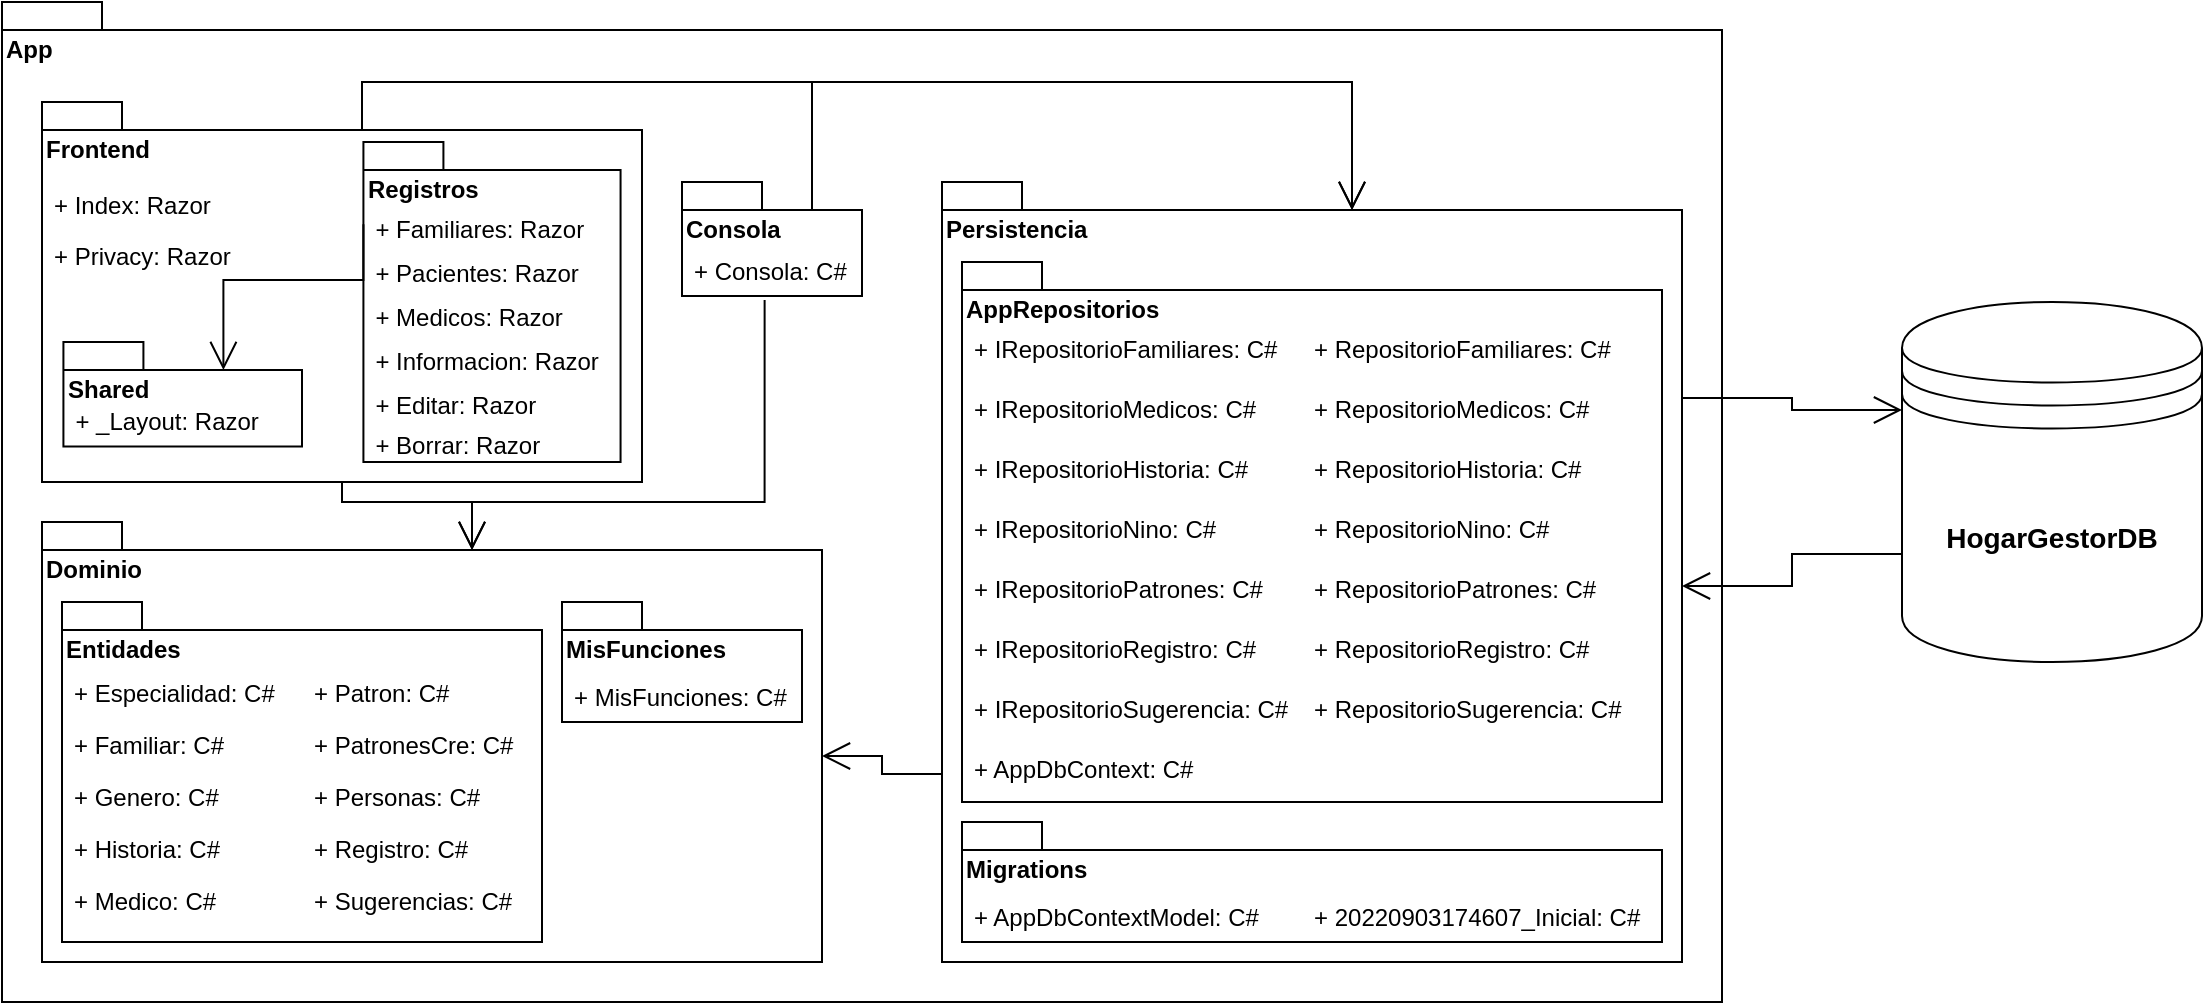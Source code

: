 <mxfile version="20.2.8" type="device"><diagram name="Page-1" id="b5b7bab2-c9e2-2cf4-8b2a-24fd1a2a6d21"><mxGraphModel dx="1148" dy="1360" grid="1" gridSize="10" guides="1" tooltips="1" connect="1" arrows="1" fold="1" page="1" pageScale="1" pageWidth="1400" pageHeight="850" background="none" math="0" shadow="0"><root><mxCell id="0"/><mxCell id="1" parent="0"/><mxCell id="ND1GNQsgHnfWIWmhhfNs-6" value="App" style="shape=folder;fontStyle=1;spacingTop=10;tabWidth=40;tabHeight=14;tabPosition=left;html=1;verticalAlign=top;align=left;horizontal=1;fontSize=12;labelPosition=center;verticalLabelPosition=middle;" parent="1" vertex="1"><mxGeometry x="40" y="-800" width="860" height="500" as="geometry"/></mxCell><mxCell id="ND1GNQsgHnfWIWmhhfNs-27" value="" style="group" parent="1" vertex="1" connectable="0"><mxGeometry x="380" y="-710" width="90" height="57" as="geometry"/></mxCell><mxCell id="ND1GNQsgHnfWIWmhhfNs-46" value="" style="group" parent="ND1GNQsgHnfWIWmhhfNs-27" vertex="1" connectable="0"><mxGeometry width="90" height="57" as="geometry"/></mxCell><mxCell id="ND1GNQsgHnfWIWmhhfNs-5" value="Consola" style="shape=folder;fontStyle=1;spacingTop=10;tabWidth=40;tabHeight=14;tabPosition=left;html=1;verticalAlign=top;align=left;" parent="ND1GNQsgHnfWIWmhhfNs-46" vertex="1"><mxGeometry width="90" height="57" as="geometry"/></mxCell><mxCell id="ND1GNQsgHnfWIWmhhfNs-26" value="+ Consola: C#" style="text;strokeColor=none;fillColor=none;align=left;verticalAlign=top;spacingLeft=4;spacingRight=4;overflow=hidden;rotatable=0;points=[[0,0.5],[1,0.5]];portConstraint=eastwest;fontSize=12;" parent="ND1GNQsgHnfWIWmhhfNs-46" vertex="1"><mxGeometry y="31" width="90" height="26" as="geometry"/></mxCell><mxCell id="ND1GNQsgHnfWIWmhhfNs-44" value="" style="group" parent="1" vertex="1" connectable="0"><mxGeometry x="60" y="-540" width="390" height="220" as="geometry"/></mxCell><mxCell id="ND1GNQsgHnfWIWmhhfNs-3" value="Dominio" style="shape=folder;fontStyle=1;spacingTop=10;tabWidth=40;tabHeight=14;tabPosition=left;html=1;verticalAlign=top;align=left;" parent="ND1GNQsgHnfWIWmhhfNs-44" vertex="1"><mxGeometry width="390" height="220" as="geometry"/></mxCell><mxCell id="ND1GNQsgHnfWIWmhhfNs-40" value="" style="group" parent="ND1GNQsgHnfWIWmhhfNs-44" vertex="1" connectable="0"><mxGeometry x="10" y="40" width="240" height="170" as="geometry"/></mxCell><mxCell id="ND1GNQsgHnfWIWmhhfNs-28" value="Entidades" style="shape=folder;fontStyle=1;spacingTop=10;tabWidth=40;tabHeight=14;tabPosition=left;html=1;fontSize=12;verticalAlign=top;align=left;" parent="ND1GNQsgHnfWIWmhhfNs-40" vertex="1"><mxGeometry width="240" height="170" as="geometry"/></mxCell><mxCell id="ND1GNQsgHnfWIWmhhfNs-29" value="+ Especialidad: C#" style="text;strokeColor=none;fillColor=none;align=left;verticalAlign=top;spacingLeft=4;spacingRight=4;overflow=hidden;rotatable=0;points=[[0,0.5],[1,0.5]];portConstraint=eastwest;fontSize=12;" parent="ND1GNQsgHnfWIWmhhfNs-40" vertex="1"><mxGeometry y="32" width="120" height="26" as="geometry"/></mxCell><mxCell id="ND1GNQsgHnfWIWmhhfNs-31" value="+ Familiar: C#" style="text;strokeColor=none;fillColor=none;align=left;verticalAlign=top;spacingLeft=4;spacingRight=4;overflow=hidden;rotatable=0;points=[[0,0.5],[1,0.5]];portConstraint=eastwest;fontSize=12;" parent="ND1GNQsgHnfWIWmhhfNs-40" vertex="1"><mxGeometry y="58" width="120" height="26" as="geometry"/></mxCell><mxCell id="ND1GNQsgHnfWIWmhhfNs-32" value="+ Genero: C#" style="text;strokeColor=none;fillColor=none;align=left;verticalAlign=top;spacingLeft=4;spacingRight=4;overflow=hidden;rotatable=0;points=[[0,0.5],[1,0.5]];portConstraint=eastwest;fontSize=12;" parent="ND1GNQsgHnfWIWmhhfNs-40" vertex="1"><mxGeometry y="84" width="120" height="26" as="geometry"/></mxCell><mxCell id="ND1GNQsgHnfWIWmhhfNs-33" value="+ Historia: C#" style="text;strokeColor=none;fillColor=none;align=left;verticalAlign=top;spacingLeft=4;spacingRight=4;overflow=hidden;rotatable=0;points=[[0,0.5],[1,0.5]];portConstraint=eastwest;fontSize=12;" parent="ND1GNQsgHnfWIWmhhfNs-40" vertex="1"><mxGeometry y="110" width="120" height="26" as="geometry"/></mxCell><mxCell id="ND1GNQsgHnfWIWmhhfNs-34" value="+ Medico: C#" style="text;strokeColor=none;fillColor=none;align=left;verticalAlign=top;spacingLeft=4;spacingRight=4;overflow=hidden;rotatable=0;points=[[0,0.5],[1,0.5]];portConstraint=eastwest;fontSize=12;" parent="ND1GNQsgHnfWIWmhhfNs-40" vertex="1"><mxGeometry y="136" width="120" height="26" as="geometry"/></mxCell><mxCell id="ND1GNQsgHnfWIWmhhfNs-35" value="+ Patron: C#" style="text;strokeColor=none;fillColor=none;align=left;verticalAlign=top;spacingLeft=4;spacingRight=4;overflow=hidden;rotatable=0;points=[[0,0.5],[1,0.5]];portConstraint=eastwest;fontSize=12;" parent="ND1GNQsgHnfWIWmhhfNs-40" vertex="1"><mxGeometry x="120" y="32" width="120" height="26" as="geometry"/></mxCell><mxCell id="ND1GNQsgHnfWIWmhhfNs-36" value="+ PatronesCre: C#" style="text;strokeColor=none;fillColor=none;align=left;verticalAlign=top;spacingLeft=4;spacingRight=4;overflow=hidden;rotatable=0;points=[[0,0.5],[1,0.5]];portConstraint=eastwest;fontSize=12;" parent="ND1GNQsgHnfWIWmhhfNs-40" vertex="1"><mxGeometry x="120" y="58" width="120" height="26" as="geometry"/></mxCell><mxCell id="ND1GNQsgHnfWIWmhhfNs-37" value="+ Personas: C#" style="text;strokeColor=none;fillColor=none;align=left;verticalAlign=top;spacingLeft=4;spacingRight=4;overflow=hidden;rotatable=0;points=[[0,0.5],[1,0.5]];portConstraint=eastwest;fontSize=12;" parent="ND1GNQsgHnfWIWmhhfNs-40" vertex="1"><mxGeometry x="120" y="84" width="120" height="26" as="geometry"/></mxCell><mxCell id="ND1GNQsgHnfWIWmhhfNs-38" value="+ Registro: C#" style="text;strokeColor=none;fillColor=none;align=left;verticalAlign=top;spacingLeft=4;spacingRight=4;overflow=hidden;rotatable=0;points=[[0,0.5],[1,0.5]];portConstraint=eastwest;fontSize=12;" parent="ND1GNQsgHnfWIWmhhfNs-40" vertex="1"><mxGeometry x="120" y="110" width="120" height="26" as="geometry"/></mxCell><mxCell id="ND1GNQsgHnfWIWmhhfNs-39" value="+ Sugerencias: C#" style="text;strokeColor=none;fillColor=none;align=left;verticalAlign=top;spacingLeft=4;spacingRight=4;overflow=hidden;rotatable=0;points=[[0,0.5],[1,0.5]];portConstraint=eastwest;fontSize=12;" parent="ND1GNQsgHnfWIWmhhfNs-40" vertex="1"><mxGeometry x="120" y="136" width="120" height="26" as="geometry"/></mxCell><mxCell id="ND1GNQsgHnfWIWmhhfNs-43" value="" style="group" parent="ND1GNQsgHnfWIWmhhfNs-44" vertex="1" connectable="0"><mxGeometry x="260" y="40" width="120" height="60" as="geometry"/></mxCell><mxCell id="ND1GNQsgHnfWIWmhhfNs-41" value="MisFunciones" style="shape=folder;fontStyle=1;spacingTop=10;tabWidth=40;tabHeight=14;tabPosition=left;html=1;fontSize=12;verticalAlign=top;align=left;" parent="ND1GNQsgHnfWIWmhhfNs-43" vertex="1"><mxGeometry width="120" height="60" as="geometry"/></mxCell><mxCell id="ND1GNQsgHnfWIWmhhfNs-42" value="+ MisFunciones: C#" style="text;strokeColor=none;fillColor=none;align=left;verticalAlign=top;spacingLeft=4;spacingRight=4;overflow=hidden;rotatable=0;points=[[0,0.5],[1,0.5]];portConstraint=eastwest;fontSize=12;" parent="ND1GNQsgHnfWIWmhhfNs-43" vertex="1"><mxGeometry y="34" width="120" height="26" as="geometry"/></mxCell><mxCell id="ND1GNQsgHnfWIWmhhfNs-45" value="" style="group" parent="1" vertex="1" connectable="0"><mxGeometry x="60" y="-750" width="300" height="190" as="geometry"/></mxCell><mxCell id="ND1GNQsgHnfWIWmhhfNs-2" value="Frontend" style="shape=folder;fontStyle=1;spacingTop=10;tabWidth=40;tabHeight=14;tabPosition=left;html=1;verticalAlign=top;align=left;horizontal=1;fontSize=12;labelPosition=center;verticalLabelPosition=middle;" parent="ND1GNQsgHnfWIWmhhfNs-45" vertex="1"><mxGeometry width="300" height="190" as="geometry"/></mxCell><mxCell id="ND1GNQsgHnfWIWmhhfNs-18" value="" style="group" parent="ND1GNQsgHnfWIWmhhfNs-45" vertex="1" connectable="0"><mxGeometry x="160.71" y="30" width="128.57" height="150.0" as="geometry"/></mxCell><mxCell id="ND1GNQsgHnfWIWmhhfNs-7" value="Registros" style="shape=folder;fontStyle=1;spacingTop=10;tabWidth=40;tabHeight=14;tabPosition=left;html=1;fontSize=12;verticalAlign=top;align=left;" parent="ND1GNQsgHnfWIWmhhfNs-18" vertex="1"><mxGeometry y="-10" width="128.57" height="160" as="geometry"/></mxCell><mxCell id="ND1GNQsgHnfWIWmhhfNs-15" value="+ Familiares: Razor" style="text;strokeColor=none;fillColor=none;align=left;verticalAlign=top;spacingLeft=4;spacingRight=4;overflow=hidden;rotatable=0;points=[[0,0.5],[1,0.5]];portConstraint=eastwest;fontSize=12;" parent="ND1GNQsgHnfWIWmhhfNs-18" vertex="1"><mxGeometry y="20" width="128.57" height="22.15" as="geometry"/></mxCell><mxCell id="ND1GNQsgHnfWIWmhhfNs-16" value="+ Pacientes: Razor" style="text;strokeColor=none;fillColor=none;align=left;verticalAlign=top;spacingLeft=4;spacingRight=4;overflow=hidden;rotatable=0;points=[[0,0.5],[1,0.5]];portConstraint=eastwest;fontSize=12;" parent="ND1GNQsgHnfWIWmhhfNs-18" vertex="1"><mxGeometry y="42.15" width="128.57" height="25.7" as="geometry"/></mxCell><mxCell id="ND1GNQsgHnfWIWmhhfNs-17" value="+ Medicos: Razor" style="text;strokeColor=none;fillColor=none;align=left;verticalAlign=top;spacingLeft=4;spacingRight=4;overflow=hidden;rotatable=0;points=[[0,0.5],[1,0.5]];portConstraint=eastwest;fontSize=12;" parent="ND1GNQsgHnfWIWmhhfNs-18" vertex="1"><mxGeometry y="63.97" width="128.57" height="22.06" as="geometry"/></mxCell><mxCell id="JrR53Jv6-Bd5CIOE4aYi-1" value="+ Informacion: Razor" style="text;strokeColor=none;fillColor=none;align=left;verticalAlign=top;spacingLeft=4;spacingRight=4;overflow=hidden;rotatable=0;points=[[0,0.5],[1,0.5]];portConstraint=eastwest;fontSize=12;" vertex="1" parent="ND1GNQsgHnfWIWmhhfNs-18"><mxGeometry y="86.03" width="128.57" height="22.06" as="geometry"/></mxCell><mxCell id="JrR53Jv6-Bd5CIOE4aYi-2" value="+ Editar: Razor" style="text;strokeColor=none;fillColor=none;align=left;verticalAlign=top;spacingLeft=4;spacingRight=4;overflow=hidden;rotatable=0;points=[[0,0.5],[1,0.5]];portConstraint=eastwest;fontSize=12;" vertex="1" parent="ND1GNQsgHnfWIWmhhfNs-18"><mxGeometry y="108.09" width="128.57" height="22.06" as="geometry"/></mxCell><mxCell id="JrR53Jv6-Bd5CIOE4aYi-3" value="+ Borrar: Razor" style="text;strokeColor=none;fillColor=none;align=left;verticalAlign=top;spacingLeft=4;spacingRight=4;overflow=hidden;rotatable=0;points=[[0,0.5],[1,0.5]];portConstraint=eastwest;fontSize=12;" vertex="1" parent="ND1GNQsgHnfWIWmhhfNs-18"><mxGeometry y="127.94" width="128.57" height="22.06" as="geometry"/></mxCell><mxCell id="ND1GNQsgHnfWIWmhhfNs-19" value="+ Index: Razor" style="text;strokeColor=none;fillColor=none;align=left;verticalAlign=top;spacingLeft=4;spacingRight=4;overflow=hidden;rotatable=0;points=[[0,0.5],[1,0.5]];portConstraint=eastwest;fontSize=12;" parent="ND1GNQsgHnfWIWmhhfNs-45" vertex="1"><mxGeometry y="38" width="107.143" height="32.933" as="geometry"/></mxCell><mxCell id="ND1GNQsgHnfWIWmhhfNs-20" value="+ Privacy: Razor" style="text;strokeColor=none;fillColor=none;align=left;verticalAlign=top;spacingLeft=4;spacingRight=4;overflow=hidden;rotatable=0;points=[[0,0.5],[1,0.5]];portConstraint=eastwest;fontSize=12;" parent="ND1GNQsgHnfWIWmhhfNs-45" vertex="1"><mxGeometry y="63.333" width="107.143" height="32.933" as="geometry"/></mxCell><mxCell id="ND1GNQsgHnfWIWmhhfNs-21" value="" style="group" parent="ND1GNQsgHnfWIWmhhfNs-45" vertex="1" connectable="0"><mxGeometry x="10.71" y="120" width="119.29" height="52.27" as="geometry"/></mxCell><mxCell id="ND1GNQsgHnfWIWmhhfNs-22" value="Shared" style="shape=folder;fontStyle=1;spacingTop=10;tabWidth=40;tabHeight=14;tabPosition=left;html=1;fontSize=12;verticalAlign=top;align=left;" parent="ND1GNQsgHnfWIWmhhfNs-21" vertex="1"><mxGeometry width="119.29" height="52.27" as="geometry"/></mxCell><mxCell id="ND1GNQsgHnfWIWmhhfNs-23" value="+ _Layout: Razor" style="text;strokeColor=none;fillColor=none;align=left;verticalAlign=top;spacingLeft=4;spacingRight=4;overflow=hidden;rotatable=0;points=[[0,0.5],[1,0.5]];portConstraint=eastwest;fontSize=12;" parent="ND1GNQsgHnfWIWmhhfNs-21" vertex="1"><mxGeometry y="26.135" width="119.29" height="17.423" as="geometry"/></mxCell><mxCell id="wvK4PG3WQdHuiy_a9o_E-1" value="" style="endArrow=open;endFill=1;endSize=12;html=1;rounded=0;exitX=0;exitY=0.5;exitDx=0;exitDy=0;entryX=0;entryY=0;entryDx=80;entryDy=14;entryPerimeter=0;edgeStyle=orthogonalEdgeStyle;" parent="ND1GNQsgHnfWIWmhhfNs-45" source="ND1GNQsgHnfWIWmhhfNs-15" target="ND1GNQsgHnfWIWmhhfNs-22" edge="1"><mxGeometry width="160" relative="1" as="geometry"><mxPoint x="321.429" y="190" as="sourcePoint"/><mxPoint x="492.857" y="190" as="targetPoint"/><Array as="points"><mxPoint x="161" y="89"/><mxPoint x="91" y="89"/></Array></mxGeometry></mxCell><mxCell id="ND1GNQsgHnfWIWmhhfNs-66" value="" style="group" parent="1" vertex="1" connectable="0"><mxGeometry x="510" y="-710" width="370" height="390" as="geometry"/></mxCell><mxCell id="ND1GNQsgHnfWIWmhhfNs-4" value="Persistencia" style="shape=folder;fontStyle=1;spacingTop=10;tabWidth=40;tabHeight=14;tabPosition=left;html=1;verticalAlign=top;align=left;" parent="ND1GNQsgHnfWIWmhhfNs-66" vertex="1"><mxGeometry width="370" height="390" as="geometry"/></mxCell><mxCell id="ND1GNQsgHnfWIWmhhfNs-47" value="AppRepositorios" style="shape=folder;fontStyle=1;spacingTop=10;tabWidth=40;tabHeight=14;tabPosition=left;html=1;fontSize=12;verticalAlign=top;align=left;" parent="ND1GNQsgHnfWIWmhhfNs-66" vertex="1"><mxGeometry x="10" y="40" width="350" height="270" as="geometry"/></mxCell><mxCell id="ND1GNQsgHnfWIWmhhfNs-48" value="+ IRepositorioFamiliares: C#" style="text;strokeColor=none;fillColor=none;align=left;verticalAlign=top;spacingLeft=4;spacingRight=4;overflow=hidden;rotatable=0;points=[[0,0.5],[1,0.5]];portConstraint=eastwest;fontSize=12;" parent="ND1GNQsgHnfWIWmhhfNs-66" vertex="1"><mxGeometry x="10" y="70" width="170" height="30" as="geometry"/></mxCell><mxCell id="ND1GNQsgHnfWIWmhhfNs-49" value="+ IRepositorioMedicos: C#" style="text;strokeColor=none;fillColor=none;align=left;verticalAlign=top;spacingLeft=4;spacingRight=4;overflow=hidden;rotatable=0;points=[[0,0.5],[1,0.5]];portConstraint=eastwest;fontSize=12;" parent="ND1GNQsgHnfWIWmhhfNs-66" vertex="1"><mxGeometry x="10" y="100" width="170" height="30" as="geometry"/></mxCell><mxCell id="ND1GNQsgHnfWIWmhhfNs-50" value="+ IRepositorioHistoria: C#" style="text;strokeColor=none;fillColor=none;align=left;verticalAlign=top;spacingLeft=4;spacingRight=4;overflow=hidden;rotatable=0;points=[[0,0.5],[1,0.5]];portConstraint=eastwest;fontSize=12;" parent="ND1GNQsgHnfWIWmhhfNs-66" vertex="1"><mxGeometry x="10" y="130" width="170" height="30" as="geometry"/></mxCell><mxCell id="ND1GNQsgHnfWIWmhhfNs-51" value="+ IRepositorioNino: C#" style="text;strokeColor=none;fillColor=none;align=left;verticalAlign=top;spacingLeft=4;spacingRight=4;overflow=hidden;rotatable=0;points=[[0,0.5],[1,0.5]];portConstraint=eastwest;fontSize=12;" parent="ND1GNQsgHnfWIWmhhfNs-66" vertex="1"><mxGeometry x="10" y="160" width="170" height="30" as="geometry"/></mxCell><mxCell id="ND1GNQsgHnfWIWmhhfNs-52" value="+ IRepositorioPatrones: C#" style="text;strokeColor=none;fillColor=none;align=left;verticalAlign=top;spacingLeft=4;spacingRight=4;overflow=hidden;rotatable=0;points=[[0,0.5],[1,0.5]];portConstraint=eastwest;fontSize=12;" parent="ND1GNQsgHnfWIWmhhfNs-66" vertex="1"><mxGeometry x="10" y="190" width="170" height="30" as="geometry"/></mxCell><mxCell id="ND1GNQsgHnfWIWmhhfNs-53" value="+ IRepositorioRegistro: C#" style="text;strokeColor=none;fillColor=none;align=left;verticalAlign=top;spacingLeft=4;spacingRight=4;overflow=hidden;rotatable=0;points=[[0,0.5],[1,0.5]];portConstraint=eastwest;fontSize=12;" parent="ND1GNQsgHnfWIWmhhfNs-66" vertex="1"><mxGeometry x="10" y="220" width="170" height="30" as="geometry"/></mxCell><mxCell id="ND1GNQsgHnfWIWmhhfNs-54" value="+ IRepositorioSugerencia: C#" style="text;strokeColor=none;fillColor=none;align=left;verticalAlign=top;spacingLeft=4;spacingRight=4;overflow=hidden;rotatable=0;points=[[0,0.5],[1,0.5]];portConstraint=eastwest;fontSize=12;" parent="ND1GNQsgHnfWIWmhhfNs-66" vertex="1"><mxGeometry x="10" y="250" width="170" height="30" as="geometry"/></mxCell><mxCell id="ND1GNQsgHnfWIWmhhfNs-55" value="+ RepositorioFamiliares: C#" style="text;strokeColor=none;fillColor=none;align=left;verticalAlign=top;spacingLeft=4;spacingRight=4;overflow=hidden;rotatable=0;points=[[0,0.5],[1,0.5]];portConstraint=eastwest;fontSize=12;" parent="ND1GNQsgHnfWIWmhhfNs-66" vertex="1"><mxGeometry x="180" y="70" width="170" height="30" as="geometry"/></mxCell><mxCell id="ND1GNQsgHnfWIWmhhfNs-56" value="+ RepositorioMedicos: C#" style="text;strokeColor=none;fillColor=none;align=left;verticalAlign=top;spacingLeft=4;spacingRight=4;overflow=hidden;rotatable=0;points=[[0,0.5],[1,0.5]];portConstraint=eastwest;fontSize=12;" parent="ND1GNQsgHnfWIWmhhfNs-66" vertex="1"><mxGeometry x="180" y="100" width="170" height="30" as="geometry"/></mxCell><mxCell id="ND1GNQsgHnfWIWmhhfNs-57" value="+ RepositorioHistoria: C#" style="text;strokeColor=none;fillColor=none;align=left;verticalAlign=top;spacingLeft=4;spacingRight=4;overflow=hidden;rotatable=0;points=[[0,0.5],[1,0.5]];portConstraint=eastwest;fontSize=12;" parent="ND1GNQsgHnfWIWmhhfNs-66" vertex="1"><mxGeometry x="180" y="130" width="170" height="30" as="geometry"/></mxCell><mxCell id="ND1GNQsgHnfWIWmhhfNs-58" value="+ RepositorioNino: C#" style="text;strokeColor=none;fillColor=none;align=left;verticalAlign=top;spacingLeft=4;spacingRight=4;overflow=hidden;rotatable=0;points=[[0,0.5],[1,0.5]];portConstraint=eastwest;fontSize=12;" parent="ND1GNQsgHnfWIWmhhfNs-66" vertex="1"><mxGeometry x="180" y="160" width="170" height="30" as="geometry"/></mxCell><mxCell id="ND1GNQsgHnfWIWmhhfNs-59" value="+ RepositorioPatrones: C#" style="text;strokeColor=none;fillColor=none;align=left;verticalAlign=top;spacingLeft=4;spacingRight=4;overflow=hidden;rotatable=0;points=[[0,0.5],[1,0.5]];portConstraint=eastwest;fontSize=12;" parent="ND1GNQsgHnfWIWmhhfNs-66" vertex="1"><mxGeometry x="180" y="190" width="170" height="30" as="geometry"/></mxCell><mxCell id="ND1GNQsgHnfWIWmhhfNs-60" value="+ RepositorioRegistro: C#" style="text;strokeColor=none;fillColor=none;align=left;verticalAlign=top;spacingLeft=4;spacingRight=4;overflow=hidden;rotatable=0;points=[[0,0.5],[1,0.5]];portConstraint=eastwest;fontSize=12;" parent="ND1GNQsgHnfWIWmhhfNs-66" vertex="1"><mxGeometry x="180" y="220" width="170" height="30" as="geometry"/></mxCell><mxCell id="ND1GNQsgHnfWIWmhhfNs-61" value="+ RepositorioSugerencia: C#" style="text;strokeColor=none;fillColor=none;align=left;verticalAlign=top;spacingLeft=4;spacingRight=4;overflow=hidden;rotatable=0;points=[[0,0.5],[1,0.5]];portConstraint=eastwest;fontSize=12;" parent="ND1GNQsgHnfWIWmhhfNs-66" vertex="1"><mxGeometry x="180" y="250" width="170" height="30" as="geometry"/></mxCell><mxCell id="ND1GNQsgHnfWIWmhhfNs-62" value="+ AppDbContext: C#" style="text;strokeColor=none;fillColor=none;align=left;verticalAlign=top;spacingLeft=4;spacingRight=4;overflow=hidden;rotatable=0;points=[[0,0.5],[1,0.5]];portConstraint=eastwest;fontSize=12;" parent="ND1GNQsgHnfWIWmhhfNs-66" vertex="1"><mxGeometry x="10" y="280" width="130" height="26" as="geometry"/></mxCell><mxCell id="ND1GNQsgHnfWIWmhhfNs-63" value="Migrations" style="shape=folder;fontStyle=1;spacingTop=10;tabWidth=40;tabHeight=14;tabPosition=left;html=1;fontSize=12;verticalAlign=top;align=left;" parent="ND1GNQsgHnfWIWmhhfNs-66" vertex="1"><mxGeometry x="10" y="320" width="350" height="60" as="geometry"/></mxCell><mxCell id="ND1GNQsgHnfWIWmhhfNs-64" value="+ AppDbContextModel: C#" style="text;strokeColor=none;fillColor=none;align=left;verticalAlign=top;spacingLeft=4;spacingRight=4;overflow=hidden;rotatable=0;points=[[0,0.5],[1,0.5]];portConstraint=eastwest;fontSize=12;" parent="ND1GNQsgHnfWIWmhhfNs-66" vertex="1"><mxGeometry x="10" y="354" width="160" height="26" as="geometry"/></mxCell><mxCell id="ND1GNQsgHnfWIWmhhfNs-65" value="+ 20220903174607_Inicial: C#" style="text;strokeColor=none;fillColor=none;align=left;verticalAlign=top;spacingLeft=4;spacingRight=4;overflow=hidden;rotatable=0;points=[[0,0.5],[1,0.5]];portConstraint=eastwest;fontSize=12;" parent="ND1GNQsgHnfWIWmhhfNs-66" vertex="1"><mxGeometry x="180" y="354" width="180" height="26" as="geometry"/></mxCell><mxCell id="ND1GNQsgHnfWIWmhhfNs-67" value="" style="endArrow=open;endFill=1;endSize=12;html=1;rounded=0;fontSize=12;exitX=0;exitY=0;exitDx=0;exitDy=296;exitPerimeter=0;entryX=0;entryY=0;entryDx=390;entryDy=117;entryPerimeter=0;edgeStyle=orthogonalEdgeStyle;" parent="1" source="ND1GNQsgHnfWIWmhhfNs-4" target="ND1GNQsgHnfWIWmhhfNs-3" edge="1"><mxGeometry width="160" relative="1" as="geometry"><mxPoint x="330" y="-250" as="sourcePoint"/><mxPoint x="490" y="-250" as="targetPoint"/></mxGeometry></mxCell><mxCell id="ND1GNQsgHnfWIWmhhfNs-68" value="" style="endArrow=open;endFill=1;endSize=12;html=1;rounded=0;fontSize=12;entryX=0;entryY=0;entryDx=215;entryDy=14;entryPerimeter=0;exitX=0.5;exitY=1;exitDx=0;exitDy=0;exitPerimeter=0;edgeStyle=orthogonalEdgeStyle;" parent="1" source="ND1GNQsgHnfWIWmhhfNs-2" target="ND1GNQsgHnfWIWmhhfNs-3" edge="1"><mxGeometry width="160" relative="1" as="geometry"><mxPoint x="340" y="-610" as="sourcePoint"/><mxPoint x="500" y="-610" as="targetPoint"/></mxGeometry></mxCell><mxCell id="ND1GNQsgHnfWIWmhhfNs-69" value="" style="endArrow=open;endFill=1;endSize=12;html=1;rounded=0;fontSize=12;exitX=0.459;exitY=1.077;exitDx=0;exitDy=0;exitPerimeter=0;entryX=0;entryY=0;entryDx=215;entryDy=14;entryPerimeter=0;edgeStyle=orthogonalEdgeStyle;" parent="1" source="ND1GNQsgHnfWIWmhhfNs-26" target="ND1GNQsgHnfWIWmhhfNs-3" edge="1"><mxGeometry width="160" relative="1" as="geometry"><mxPoint x="380" y="-560" as="sourcePoint"/><mxPoint x="540" y="-560" as="targetPoint"/><Array as="points"><mxPoint x="421" y="-550"/><mxPoint x="275" y="-550"/></Array></mxGeometry></mxCell><mxCell id="ND1GNQsgHnfWIWmhhfNs-70" value="" style="endArrow=open;endFill=1;endSize=12;html=1;rounded=0;fontSize=12;exitX=0;exitY=0;exitDx=160;exitDy=14;exitPerimeter=0;entryX=0;entryY=0;entryDx=205;entryDy=14;entryPerimeter=0;edgeStyle=orthogonalEdgeStyle;" parent="1" source="ND1GNQsgHnfWIWmhhfNs-2" target="ND1GNQsgHnfWIWmhhfNs-4" edge="1"><mxGeometry width="160" relative="1" as="geometry"><mxPoint x="210" y="-760" as="sourcePoint"/><mxPoint x="370" y="-760" as="targetPoint"/><Array as="points"><mxPoint x="220" y="-760"/><mxPoint x="715" y="-760"/></Array></mxGeometry></mxCell><mxCell id="ND1GNQsgHnfWIWmhhfNs-71" value="" style="endArrow=open;endFill=1;endSize=12;html=1;rounded=0;fontSize=12;exitX=0;exitY=0;exitDx=65;exitDy=14;exitPerimeter=0;entryX=0;entryY=0;entryDx=205;entryDy=14;entryPerimeter=0;edgeStyle=orthogonalEdgeStyle;" parent="1" source="ND1GNQsgHnfWIWmhhfNs-5" target="ND1GNQsgHnfWIWmhhfNs-4" edge="1"><mxGeometry width="160" relative="1" as="geometry"><mxPoint x="380" y="-560" as="sourcePoint"/><mxPoint x="540" y="-560" as="targetPoint"/><Array as="points"><mxPoint x="445" y="-760"/><mxPoint x="715" y="-760"/></Array></mxGeometry></mxCell><mxCell id="ND1GNQsgHnfWIWmhhfNs-72" value="&lt;b&gt;&lt;font style=&quot;font-size: 14px;&quot;&gt;HogarGestorDB&lt;/font&gt;&lt;/b&gt;" style="shape=datastore;whiteSpace=wrap;html=1;fontSize=12;" parent="1" vertex="1"><mxGeometry x="990" y="-650" width="150" height="180" as="geometry"/></mxCell><mxCell id="ND1GNQsgHnfWIWmhhfNs-73" value="" style="endArrow=open;endFill=1;endSize=12;html=1;rounded=0;fontSize=12;exitX=0;exitY=0;exitDx=370;exitDy=108;exitPerimeter=0;entryX=0;entryY=0.3;entryDx=0;entryDy=0;edgeStyle=orthogonalEdgeStyle;" parent="1" source="ND1GNQsgHnfWIWmhhfNs-4" target="ND1GNQsgHnfWIWmhhfNs-72" edge="1"><mxGeometry width="160" relative="1" as="geometry"><mxPoint x="940" y="-635.53" as="sourcePoint"/><mxPoint x="1100" y="-635.53" as="targetPoint"/></mxGeometry></mxCell><mxCell id="ND1GNQsgHnfWIWmhhfNs-74" value="" style="endArrow=open;endFill=1;endSize=12;html=1;rounded=0;fontSize=12;entryX=0;entryY=0;entryDx=370;entryDy=202;entryPerimeter=0;exitX=0;exitY=0.7;exitDx=0;exitDy=0;edgeStyle=orthogonalEdgeStyle;" parent="1" source="ND1GNQsgHnfWIWmhhfNs-72" target="ND1GNQsgHnfWIWmhhfNs-4" edge="1"><mxGeometry width="160" relative="1" as="geometry"><mxPoint x="1000" y="-410" as="sourcePoint"/><mxPoint x="1000" y="-546" as="targetPoint"/></mxGeometry></mxCell></root></mxGraphModel></diagram></mxfile>